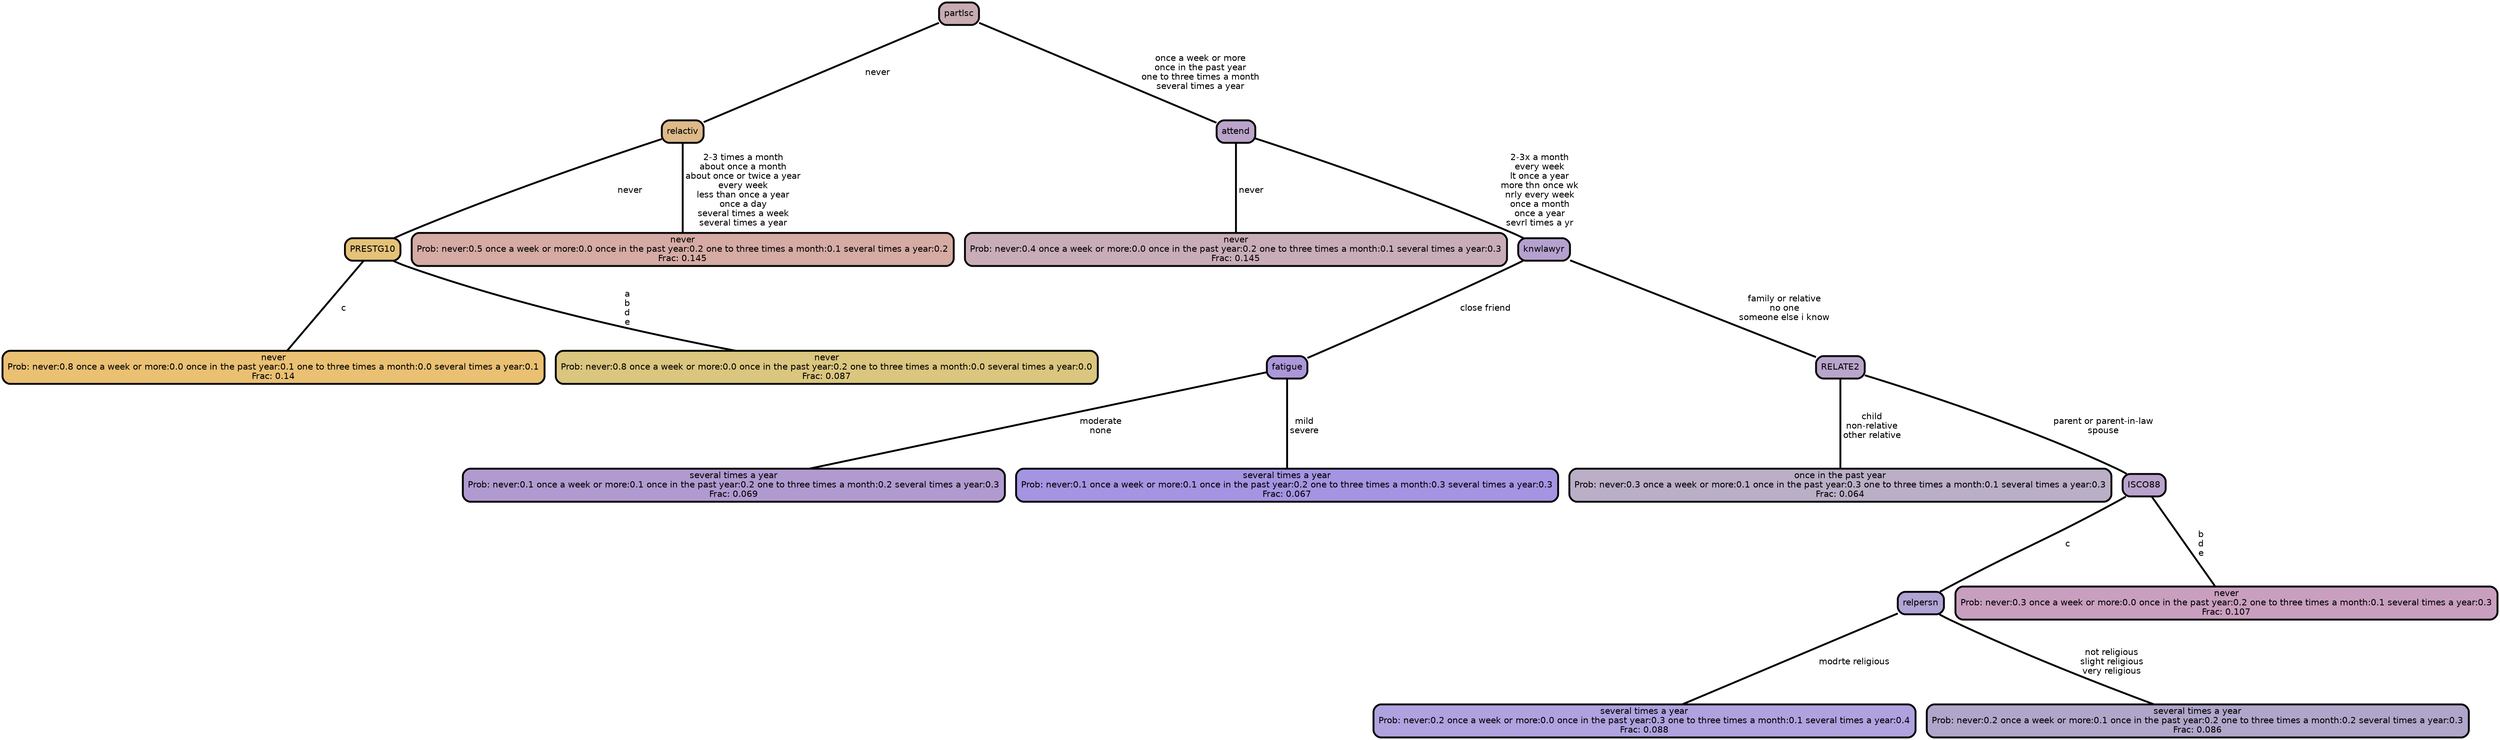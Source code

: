 graph Tree {
node [shape=box, style="filled, rounded",color="black",penwidth="3",fontcolor="black",                 fontname=helvetica] ;
graph [ranksep="0 equally", splines=straight,                 bgcolor=transparent, dpi=200] ;
edge [fontname=helvetica, color=black] ;
0 [label="never
Prob: never:0.8 once a week or more:0.0 once in the past year:0.1 one to three times a month:0.0 several times a year:0.1
Frac: 0.14", fillcolor="#eac073"] ;
1 [label="PRESTG10", fillcolor="#e4c277"] ;
2 [label="never
Prob: never:0.8 once a week or more:0.0 once in the past year:0.2 one to three times a month:0.0 several times a year:0.0
Frac: 0.087", fillcolor="#dac67e"] ;
3 [label="relactiv", fillcolor="#deb989"] ;
4 [label="never
Prob: never:0.5 once a week or more:0.0 once in the past year:0.2 one to three times a month:0.1 several times a year:0.2
Frac: 0.145", fillcolor="#d5aba4"] ;
5 [label="partlsc", fillcolor="#c7acb2"] ;
6 [label="never
Prob: never:0.4 once a week or more:0.0 once in the past year:0.2 one to three times a month:0.1 several times a year:0.3
Frac: 0.145", fillcolor="#c8adb9"] ;
7 [label="attend", fillcolor="#baa4ca"] ;
8 [label="several times a year
Prob: never:0.1 once a week or more:0.1 once in the past year:0.2 one to three times a month:0.2 several times a year:0.3
Frac: 0.069", fillcolor="#b19ad0"] ;
9 [label="fatigue", fillcolor="#ab97d9"] ;
10 [label="several times a year
Prob: never:0.1 once a week or more:0.1 once in the past year:0.2 one to three times a month:0.3 several times a year:0.3
Frac: 0.067", fillcolor="#a494e2"] ;
11 [label="knwlawyr", fillcolor="#b5a1cf"] ;
12 [label="once in the past year
Prob: never:0.3 once a week or more:0.1 once in the past year:0.3 one to three times a month:0.1 several times a year:0.3
Frac: 0.064", fillcolor="#baafc6"] ;
13 [label="RELATE2", fillcolor="#b9a5cb"] ;
14 [label="several times a year
Prob: never:0.2 once a week or more:0.0 once in the past year:0.3 one to three times a month:0.1 several times a year:0.4
Frac: 0.088", fillcolor="#afa2df"] ;
15 [label="relpersn", fillcolor="#b0a4d5"] ;
16 [label="several times a year
Prob: never:0.2 once a week or more:0.1 once in the past year:0.2 one to three times a month:0.2 several times a year:0.3
Frac: 0.086", fillcolor="#b0a6ca"] ;
17 [label="ISCO88", fillcolor="#b9a2cc"] ;
18 [label="never
Prob: never:0.3 once a week or more:0.0 once in the past year:0.2 one to three times a month:0.1 several times a year:0.3
Frac: 0.107", fillcolor="#c99fbf"] ;
1 -- 0 [label=" c",penwidth=3] ;
1 -- 2 [label=" a\n b\n d\n e",penwidth=3] ;
3 -- 1 [label=" never",penwidth=3] ;
3 -- 4 [label=" 2-3 times a month\n about once a month\n about once or twice a year\n every week\n less than once a year\n once a day\n several times a week\n several times a year",penwidth=3] ;
5 -- 3 [label=" never",penwidth=3] ;
5 -- 7 [label=" once a week or more\n once in the past year\n one to three times a month\n several times a year",penwidth=3] ;
7 -- 6 [label=" never",penwidth=3] ;
7 -- 11 [label=" 2-3x a month\n every week\n lt once a year\n more thn once wk\n nrly every week\n once a month\n once a year\n sevrl times a yr",penwidth=3] ;
9 -- 8 [label=" moderate\n none",penwidth=3] ;
9 -- 10 [label=" mild\n severe",penwidth=3] ;
11 -- 9 [label=" close friend",penwidth=3] ;
11 -- 13 [label=" family or relative\n no one\n someone else i know",penwidth=3] ;
13 -- 12 [label=" child\n non-relative\n other relative",penwidth=3] ;
13 -- 17 [label=" parent or parent-in-law\n spouse",penwidth=3] ;
15 -- 14 [label=" modrte religious",penwidth=3] ;
15 -- 16 [label=" not religious\n slight religious\n very religious",penwidth=3] ;
17 -- 15 [label=" c",penwidth=3] ;
17 -- 18 [label=" b\n d\n e",penwidth=3] ;
{rank = same;}}